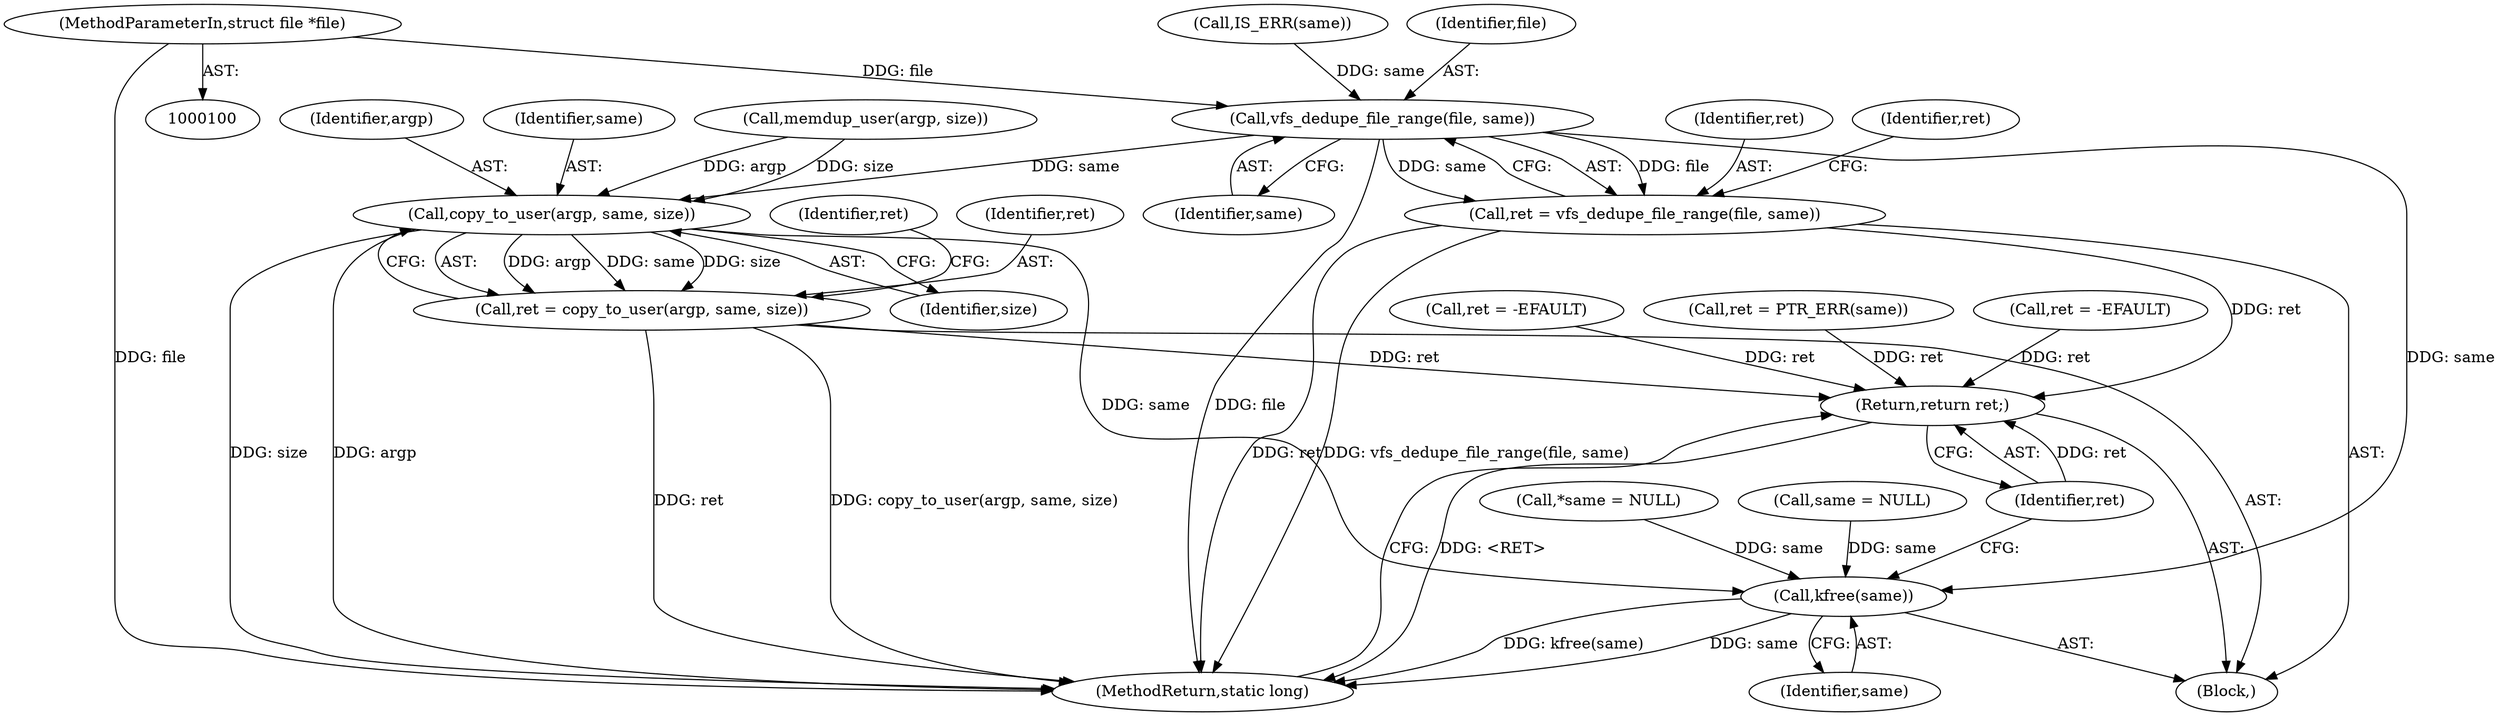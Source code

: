 digraph "0_linux_10eec60ce79187686e052092e5383c99b4420a20@pointer" {
"1000101" [label="(MethodParameterIn,struct file *file)"];
"1000152" [label="(Call,vfs_dedupe_file_range(file, same))"];
"1000150" [label="(Call,ret = vfs_dedupe_file_range(file, same))"];
"1000173" [label="(Return,return ret;)"];
"1000160" [label="(Call,copy_to_user(argp, same, size))"];
"1000158" [label="(Call,ret = copy_to_user(argp, same, size))"];
"1000171" [label="(Call,kfree(same))"];
"1000154" [label="(Identifier,same)"];
"1000166" [label="(Call,ret = -EFAULT)"];
"1000137" [label="(Call,ret = PTR_ERR(same))"];
"1000161" [label="(Identifier,argp)"];
"1000175" [label="(MethodReturn,static long)"];
"1000162" [label="(Identifier,same)"];
"1000130" [label="(Call,memdup_user(argp, size))"];
"1000153" [label="(Identifier,file)"];
"1000150" [label="(Call,ret = vfs_dedupe_file_range(file, same))"];
"1000151" [label="(Identifier,ret)"];
"1000163" [label="(Identifier,size)"];
"1000173" [label="(Return,return ret;)"];
"1000171" [label="(Call,kfree(same))"];
"1000172" [label="(Identifier,same)"];
"1000158" [label="(Call,ret = copy_to_user(argp, same, size))"];
"1000160" [label="(Call,copy_to_user(argp, same, size))"];
"1000101" [label="(MethodParameterIn,struct file *file)"];
"1000103" [label="(Block,)"];
"1000165" [label="(Identifier,ret)"];
"1000159" [label="(Identifier,ret)"];
"1000174" [label="(Identifier,ret)"];
"1000109" [label="(Call,*same = NULL)"];
"1000141" [label="(Call,same = NULL)"];
"1000152" [label="(Call,vfs_dedupe_file_range(file, same))"];
"1000134" [label="(Call,IS_ERR(same))"];
"1000156" [label="(Identifier,ret)"];
"1000123" [label="(Call,ret = -EFAULT)"];
"1000101" -> "1000100"  [label="AST: "];
"1000101" -> "1000175"  [label="DDG: file"];
"1000101" -> "1000152"  [label="DDG: file"];
"1000152" -> "1000150"  [label="AST: "];
"1000152" -> "1000154"  [label="CFG: "];
"1000153" -> "1000152"  [label="AST: "];
"1000154" -> "1000152"  [label="AST: "];
"1000150" -> "1000152"  [label="CFG: "];
"1000152" -> "1000175"  [label="DDG: file"];
"1000152" -> "1000150"  [label="DDG: file"];
"1000152" -> "1000150"  [label="DDG: same"];
"1000134" -> "1000152"  [label="DDG: same"];
"1000152" -> "1000160"  [label="DDG: same"];
"1000152" -> "1000171"  [label="DDG: same"];
"1000150" -> "1000103"  [label="AST: "];
"1000151" -> "1000150"  [label="AST: "];
"1000156" -> "1000150"  [label="CFG: "];
"1000150" -> "1000175"  [label="DDG: ret"];
"1000150" -> "1000175"  [label="DDG: vfs_dedupe_file_range(file, same)"];
"1000150" -> "1000173"  [label="DDG: ret"];
"1000173" -> "1000103"  [label="AST: "];
"1000173" -> "1000174"  [label="CFG: "];
"1000174" -> "1000173"  [label="AST: "];
"1000175" -> "1000173"  [label="CFG: "];
"1000173" -> "1000175"  [label="DDG: <RET>"];
"1000174" -> "1000173"  [label="DDG: ret"];
"1000158" -> "1000173"  [label="DDG: ret"];
"1000166" -> "1000173"  [label="DDG: ret"];
"1000137" -> "1000173"  [label="DDG: ret"];
"1000123" -> "1000173"  [label="DDG: ret"];
"1000160" -> "1000158"  [label="AST: "];
"1000160" -> "1000163"  [label="CFG: "];
"1000161" -> "1000160"  [label="AST: "];
"1000162" -> "1000160"  [label="AST: "];
"1000163" -> "1000160"  [label="AST: "];
"1000158" -> "1000160"  [label="CFG: "];
"1000160" -> "1000175"  [label="DDG: size"];
"1000160" -> "1000175"  [label="DDG: argp"];
"1000160" -> "1000158"  [label="DDG: argp"];
"1000160" -> "1000158"  [label="DDG: same"];
"1000160" -> "1000158"  [label="DDG: size"];
"1000130" -> "1000160"  [label="DDG: argp"];
"1000130" -> "1000160"  [label="DDG: size"];
"1000160" -> "1000171"  [label="DDG: same"];
"1000158" -> "1000103"  [label="AST: "];
"1000159" -> "1000158"  [label="AST: "];
"1000165" -> "1000158"  [label="CFG: "];
"1000158" -> "1000175"  [label="DDG: copy_to_user(argp, same, size)"];
"1000158" -> "1000175"  [label="DDG: ret"];
"1000171" -> "1000103"  [label="AST: "];
"1000171" -> "1000172"  [label="CFG: "];
"1000172" -> "1000171"  [label="AST: "];
"1000174" -> "1000171"  [label="CFG: "];
"1000171" -> "1000175"  [label="DDG: same"];
"1000171" -> "1000175"  [label="DDG: kfree(same)"];
"1000141" -> "1000171"  [label="DDG: same"];
"1000109" -> "1000171"  [label="DDG: same"];
}
